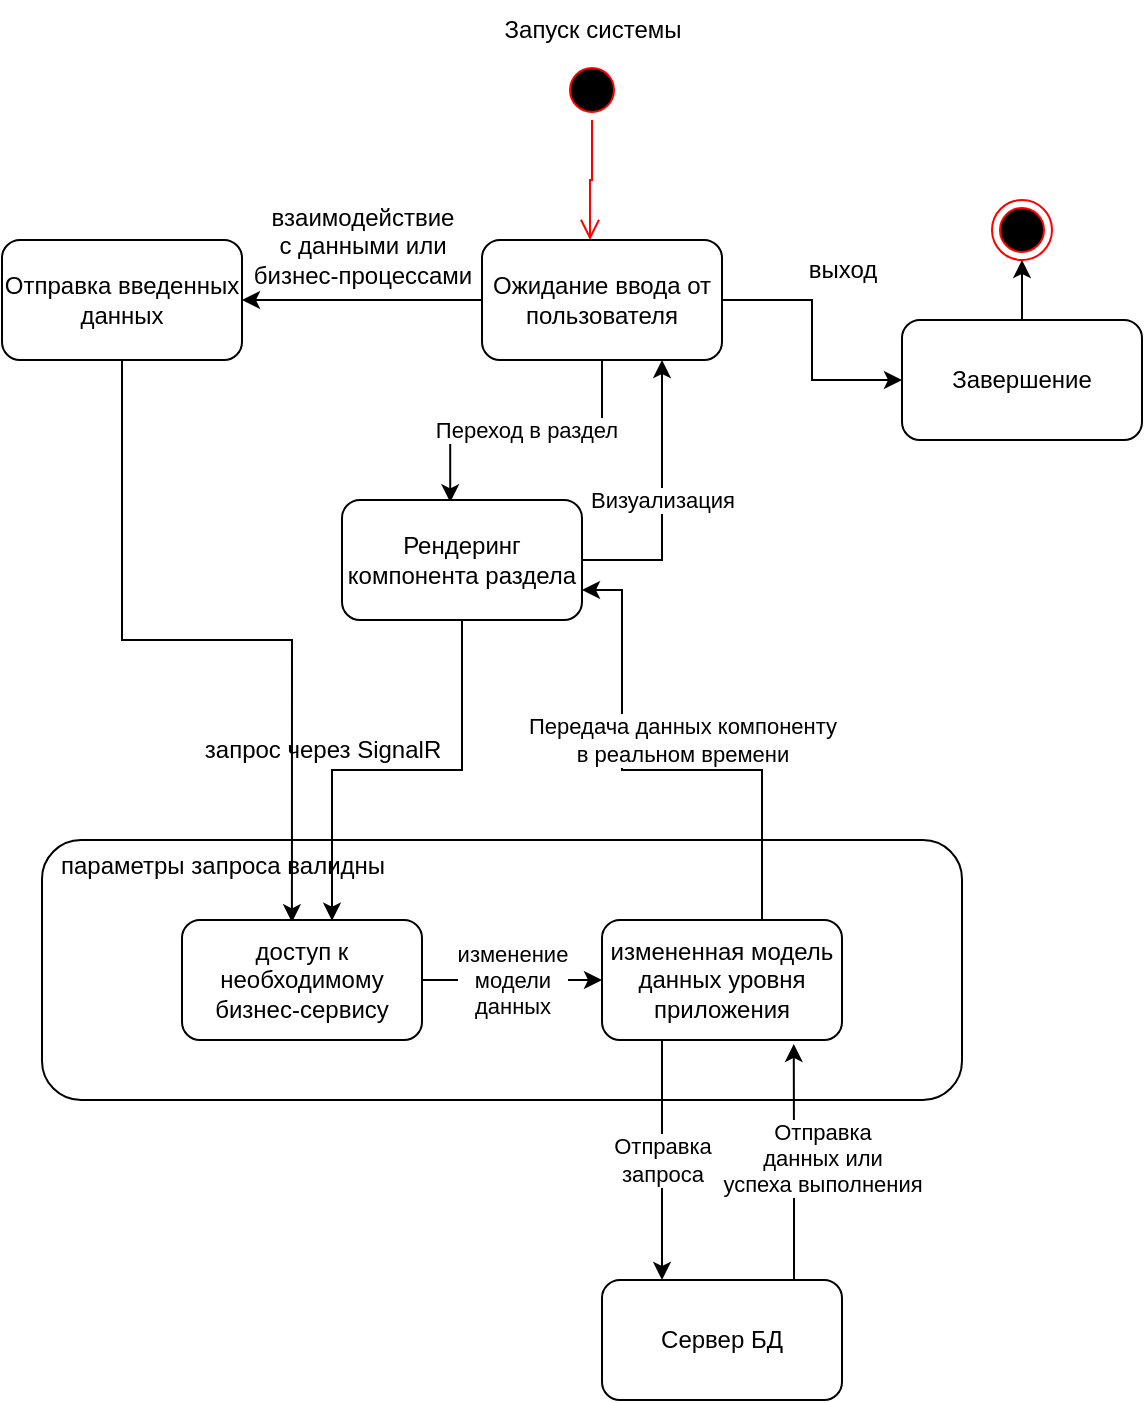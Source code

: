 <mxfile version="21.2.3" type="device">
  <diagram name="Страница 1" id="EnuHW3U4q5UiC1y-OMmj">
    <mxGraphModel dx="1844" dy="1077" grid="1" gridSize="10" guides="1" tooltips="1" connect="1" arrows="1" fold="1" page="1" pageScale="1" pageWidth="827" pageHeight="1169" math="0" shadow="0">
      <root>
        <mxCell id="0" />
        <mxCell id="1" parent="0" />
        <mxCell id="x5OXk51V8IW4JkDKTS3j-28" value="" style="rounded=1;whiteSpace=wrap;html=1;" vertex="1" parent="1">
          <mxGeometry x="-40" y="440" width="460" height="130" as="geometry" />
        </mxCell>
        <mxCell id="x5OXk51V8IW4JkDKTS3j-1" value="" style="ellipse;html=1;shape=startState;fillColor=#000000;strokeColor=#ff0000;" vertex="1" parent="1">
          <mxGeometry x="220" y="50" width="30" height="30" as="geometry" />
        </mxCell>
        <mxCell id="x5OXk51V8IW4JkDKTS3j-2" value="" style="edgeStyle=orthogonalEdgeStyle;html=1;verticalAlign=bottom;endArrow=open;endSize=8;strokeColor=#ff0000;rounded=0;entryX=0.45;entryY=0;entryDx=0;entryDy=0;entryPerimeter=0;" edge="1" source="x5OXk51V8IW4JkDKTS3j-1" parent="1" target="x5OXk51V8IW4JkDKTS3j-6">
          <mxGeometry relative="1" as="geometry">
            <mxPoint x="235" y="140" as="targetPoint" />
          </mxGeometry>
        </mxCell>
        <mxCell id="x5OXk51V8IW4JkDKTS3j-3" value="" style="ellipse;html=1;shape=endState;fillColor=#000000;strokeColor=#ff0000;" vertex="1" parent="1">
          <mxGeometry x="435" y="120" width="30" height="30" as="geometry" />
        </mxCell>
        <mxCell id="x5OXk51V8IW4JkDKTS3j-4" value="Запуск системы" style="text;html=1;align=center;verticalAlign=middle;resizable=0;points=[];autosize=1;strokeColor=none;fillColor=none;" vertex="1" parent="1">
          <mxGeometry x="180" y="20" width="110" height="30" as="geometry" />
        </mxCell>
        <mxCell id="x5OXk51V8IW4JkDKTS3j-5" value="выход" style="text;html=1;align=center;verticalAlign=middle;resizable=0;points=[];autosize=1;strokeColor=none;fillColor=none;" vertex="1" parent="1">
          <mxGeometry x="330" y="140" width="60" height="30" as="geometry" />
        </mxCell>
        <mxCell id="x5OXk51V8IW4JkDKTS3j-10" style="edgeStyle=orthogonalEdgeStyle;rounded=0;orthogonalLoop=1;jettySize=auto;html=1;entryX=0;entryY=0.5;entryDx=0;entryDy=0;" edge="1" parent="1" source="x5OXk51V8IW4JkDKTS3j-6" target="x5OXk51V8IW4JkDKTS3j-8">
          <mxGeometry relative="1" as="geometry" />
        </mxCell>
        <mxCell id="x5OXk51V8IW4JkDKTS3j-12" style="edgeStyle=orthogonalEdgeStyle;rounded=0;orthogonalLoop=1;jettySize=auto;html=1;entryX=1;entryY=0.5;entryDx=0;entryDy=0;" edge="1" parent="1" source="x5OXk51V8IW4JkDKTS3j-6" target="x5OXk51V8IW4JkDKTS3j-11">
          <mxGeometry relative="1" as="geometry" />
        </mxCell>
        <mxCell id="x5OXk51V8IW4JkDKTS3j-15" value="Переход в раздел" style="edgeStyle=orthogonalEdgeStyle;rounded=0;orthogonalLoop=1;jettySize=auto;html=1;entryX=0.451;entryY=0.019;entryDx=0;entryDy=0;entryPerimeter=0;" edge="1" parent="1" source="x5OXk51V8IW4JkDKTS3j-6" target="x5OXk51V8IW4JkDKTS3j-14">
          <mxGeometry relative="1" as="geometry" />
        </mxCell>
        <mxCell id="x5OXk51V8IW4JkDKTS3j-6" value="Ожидание ввода от пользователя" style="rounded=1;whiteSpace=wrap;html=1;" vertex="1" parent="1">
          <mxGeometry x="180" y="140" width="120" height="60" as="geometry" />
        </mxCell>
        <mxCell id="x5OXk51V8IW4JkDKTS3j-9" style="edgeStyle=orthogonalEdgeStyle;rounded=0;orthogonalLoop=1;jettySize=auto;html=1;entryX=0.5;entryY=1;entryDx=0;entryDy=0;" edge="1" parent="1" source="x5OXk51V8IW4JkDKTS3j-8" target="x5OXk51V8IW4JkDKTS3j-3">
          <mxGeometry relative="1" as="geometry" />
        </mxCell>
        <mxCell id="x5OXk51V8IW4JkDKTS3j-8" value="Завершение" style="rounded=1;whiteSpace=wrap;html=1;" vertex="1" parent="1">
          <mxGeometry x="390" y="180" width="120" height="60" as="geometry" />
        </mxCell>
        <mxCell id="x5OXk51V8IW4JkDKTS3j-18" style="edgeStyle=orthogonalEdgeStyle;rounded=0;orthogonalLoop=1;jettySize=auto;html=1;entryX=0.458;entryY=0.019;entryDx=0;entryDy=0;entryPerimeter=0;" edge="1" parent="1" source="x5OXk51V8IW4JkDKTS3j-11" target="x5OXk51V8IW4JkDKTS3j-17">
          <mxGeometry relative="1" as="geometry" />
        </mxCell>
        <mxCell id="x5OXk51V8IW4JkDKTS3j-11" value="Отправка введенных данных" style="rounded=1;whiteSpace=wrap;html=1;" vertex="1" parent="1">
          <mxGeometry x="-60" y="140" width="120" height="60" as="geometry" />
        </mxCell>
        <mxCell id="x5OXk51V8IW4JkDKTS3j-13" value="взаимодействие&lt;br&gt;с данными или &lt;br&gt;бизнес-процессами" style="text;html=1;align=center;verticalAlign=middle;resizable=0;points=[];autosize=1;strokeColor=none;fillColor=none;" vertex="1" parent="1">
          <mxGeometry x="55" y="113" width="130" height="60" as="geometry" />
        </mxCell>
        <mxCell id="x5OXk51V8IW4JkDKTS3j-16" value="Визуализация" style="edgeStyle=orthogonalEdgeStyle;rounded=0;orthogonalLoop=1;jettySize=auto;html=1;entryX=0.75;entryY=1;entryDx=0;entryDy=0;" edge="1" parent="1" source="x5OXk51V8IW4JkDKTS3j-14" target="x5OXk51V8IW4JkDKTS3j-6">
          <mxGeometry relative="1" as="geometry">
            <Array as="points">
              <mxPoint x="270" y="300" />
            </Array>
          </mxGeometry>
        </mxCell>
        <mxCell id="x5OXk51V8IW4JkDKTS3j-19" style="edgeStyle=orthogonalEdgeStyle;rounded=0;orthogonalLoop=1;jettySize=auto;html=1;entryX=0.625;entryY=0.006;entryDx=0;entryDy=0;entryPerimeter=0;" edge="1" parent="1" source="x5OXk51V8IW4JkDKTS3j-14" target="x5OXk51V8IW4JkDKTS3j-17">
          <mxGeometry relative="1" as="geometry" />
        </mxCell>
        <mxCell id="x5OXk51V8IW4JkDKTS3j-14" value="Рендеринг компонента раздела" style="rounded=1;whiteSpace=wrap;html=1;" vertex="1" parent="1">
          <mxGeometry x="110" y="270" width="120" height="60" as="geometry" />
        </mxCell>
        <mxCell id="x5OXk51V8IW4JkDKTS3j-23" value="изменение &lt;br&gt;модели &lt;br&gt;данных" style="edgeStyle=orthogonalEdgeStyle;rounded=0;orthogonalLoop=1;jettySize=auto;html=1;" edge="1" parent="1" source="x5OXk51V8IW4JkDKTS3j-17" target="x5OXk51V8IW4JkDKTS3j-22">
          <mxGeometry relative="1" as="geometry" />
        </mxCell>
        <mxCell id="x5OXk51V8IW4JkDKTS3j-17" value="доступ к необходимому бизнес-сервису" style="rounded=1;whiteSpace=wrap;html=1;" vertex="1" parent="1">
          <mxGeometry x="30" y="480" width="120" height="60" as="geometry" />
        </mxCell>
        <mxCell id="x5OXk51V8IW4JkDKTS3j-20" value="запрос через SignalR" style="text;html=1;align=center;verticalAlign=middle;resizable=0;points=[];autosize=1;strokeColor=none;fillColor=none;" vertex="1" parent="1">
          <mxGeometry x="30" y="380" width="140" height="30" as="geometry" />
        </mxCell>
        <mxCell id="x5OXk51V8IW4JkDKTS3j-21" value="параметры запроса валидны" style="text;html=1;align=center;verticalAlign=middle;resizable=0;points=[];autosize=1;strokeColor=none;fillColor=none;" vertex="1" parent="1">
          <mxGeometry x="-45" y="438" width="190" height="30" as="geometry" />
        </mxCell>
        <mxCell id="x5OXk51V8IW4JkDKTS3j-25" value="Отправка&lt;br&gt;запроса" style="edgeStyle=orthogonalEdgeStyle;rounded=0;orthogonalLoop=1;jettySize=auto;html=1;entryX=0.25;entryY=0;entryDx=0;entryDy=0;" edge="1" parent="1" source="x5OXk51V8IW4JkDKTS3j-22" target="x5OXk51V8IW4JkDKTS3j-24">
          <mxGeometry relative="1" as="geometry">
            <Array as="points">
              <mxPoint x="270" y="560" />
              <mxPoint x="270" y="560" />
            </Array>
          </mxGeometry>
        </mxCell>
        <mxCell id="x5OXk51V8IW4JkDKTS3j-27" value="Передача данных компоненту&lt;br&gt;в реальном времени" style="edgeStyle=orthogonalEdgeStyle;rounded=0;orthogonalLoop=1;jettySize=auto;html=1;entryX=1;entryY=0.75;entryDx=0;entryDy=0;" edge="1" parent="1" source="x5OXk51V8IW4JkDKTS3j-22" target="x5OXk51V8IW4JkDKTS3j-14">
          <mxGeometry x="-0.098" y="-15" relative="1" as="geometry">
            <Array as="points">
              <mxPoint x="320" y="405" />
              <mxPoint x="250" y="405" />
              <mxPoint x="250" y="315" />
            </Array>
            <mxPoint as="offset" />
          </mxGeometry>
        </mxCell>
        <mxCell id="x5OXk51V8IW4JkDKTS3j-22" value="измененная модель данных уровня приложения" style="rounded=1;whiteSpace=wrap;html=1;" vertex="1" parent="1">
          <mxGeometry x="240" y="480" width="120" height="60" as="geometry" />
        </mxCell>
        <mxCell id="x5OXk51V8IW4JkDKTS3j-26" value="Отправка&lt;br&gt;данных или&lt;br&gt;успеха выполнения" style="edgeStyle=orthogonalEdgeStyle;rounded=0;orthogonalLoop=1;jettySize=auto;html=1;entryX=0.799;entryY=1.033;entryDx=0;entryDy=0;entryPerimeter=0;" edge="1" parent="1" source="x5OXk51V8IW4JkDKTS3j-24" target="x5OXk51V8IW4JkDKTS3j-22">
          <mxGeometry x="0.025" y="-14" relative="1" as="geometry">
            <Array as="points">
              <mxPoint x="336" y="600" />
              <mxPoint x="336" y="600" />
            </Array>
            <mxPoint as="offset" />
          </mxGeometry>
        </mxCell>
        <mxCell id="x5OXk51V8IW4JkDKTS3j-24" value="Сервер БД" style="rounded=1;whiteSpace=wrap;html=1;" vertex="1" parent="1">
          <mxGeometry x="240" y="660" width="120" height="60" as="geometry" />
        </mxCell>
      </root>
    </mxGraphModel>
  </diagram>
</mxfile>
